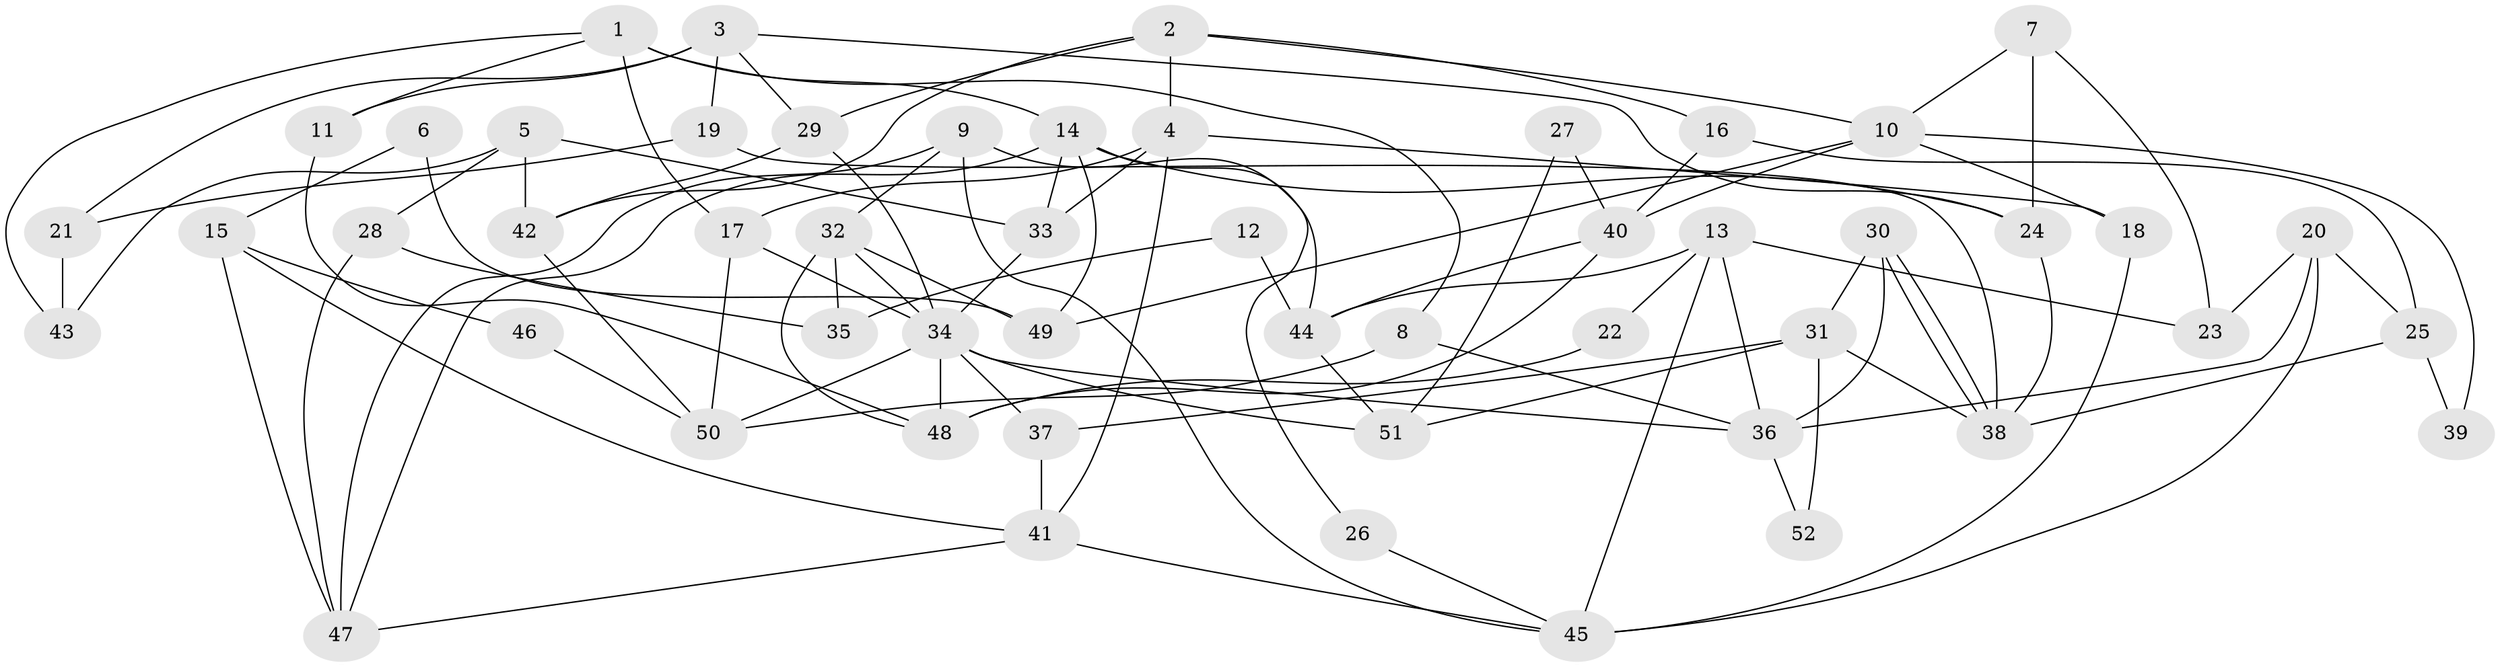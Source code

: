 // coarse degree distribution, {9: 0.09375, 4: 0.25, 6: 0.03125, 5: 0.1875, 7: 0.0625, 2: 0.21875, 3: 0.125, 1: 0.03125}
// Generated by graph-tools (version 1.1) at 2025/50/03/04/25 22:50:51]
// undirected, 52 vertices, 104 edges
graph export_dot {
  node [color=gray90,style=filled];
  1;
  2;
  3;
  4;
  5;
  6;
  7;
  8;
  9;
  10;
  11;
  12;
  13;
  14;
  15;
  16;
  17;
  18;
  19;
  20;
  21;
  22;
  23;
  24;
  25;
  26;
  27;
  28;
  29;
  30;
  31;
  32;
  33;
  34;
  35;
  36;
  37;
  38;
  39;
  40;
  41;
  42;
  43;
  44;
  45;
  46;
  47;
  48;
  49;
  50;
  51;
  52;
  1 -- 11;
  1 -- 17;
  1 -- 8;
  1 -- 14;
  1 -- 43;
  2 -- 10;
  2 -- 4;
  2 -- 16;
  2 -- 29;
  2 -- 42;
  3 -- 19;
  3 -- 29;
  3 -- 11;
  3 -- 21;
  3 -- 24;
  4 -- 41;
  4 -- 17;
  4 -- 18;
  4 -- 33;
  5 -- 33;
  5 -- 42;
  5 -- 28;
  5 -- 43;
  6 -- 49;
  6 -- 15;
  7 -- 24;
  7 -- 10;
  7 -- 23;
  8 -- 36;
  8 -- 50;
  9 -- 32;
  9 -- 45;
  9 -- 44;
  9 -- 47;
  10 -- 40;
  10 -- 18;
  10 -- 39;
  10 -- 49;
  11 -- 48;
  12 -- 35;
  12 -- 44;
  13 -- 44;
  13 -- 45;
  13 -- 22;
  13 -- 23;
  13 -- 36;
  14 -- 33;
  14 -- 24;
  14 -- 26;
  14 -- 47;
  14 -- 49;
  15 -- 47;
  15 -- 41;
  15 -- 46;
  16 -- 25;
  16 -- 40;
  17 -- 50;
  17 -- 34;
  18 -- 45;
  19 -- 38;
  19 -- 21;
  20 -- 23;
  20 -- 36;
  20 -- 25;
  20 -- 45;
  21 -- 43;
  22 -- 48;
  24 -- 38;
  25 -- 38;
  25 -- 39;
  26 -- 45;
  27 -- 40;
  27 -- 51;
  28 -- 47;
  28 -- 35;
  29 -- 34;
  29 -- 42;
  30 -- 38;
  30 -- 38;
  30 -- 31;
  30 -- 36;
  31 -- 51;
  31 -- 38;
  31 -- 37;
  31 -- 52;
  32 -- 49;
  32 -- 34;
  32 -- 35;
  32 -- 48;
  33 -- 34;
  34 -- 36;
  34 -- 50;
  34 -- 37;
  34 -- 48;
  34 -- 51;
  36 -- 52;
  37 -- 41;
  40 -- 48;
  40 -- 44;
  41 -- 47;
  41 -- 45;
  42 -- 50;
  44 -- 51;
  46 -- 50;
}
